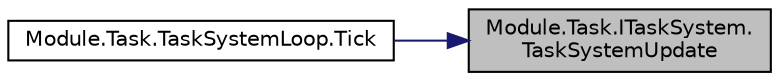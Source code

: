 digraph "Module.Task.ITaskSystem.TaskSystemUpdate"
{
 // LATEX_PDF_SIZE
  edge [fontname="Helvetica",fontsize="10",labelfontname="Helvetica",labelfontsize="10"];
  node [fontname="Helvetica",fontsize="10",shape=record];
  rankdir="RL";
  Node1 [label="Module.Task.ITaskSystem.\lTaskSystemUpdate",height=0.2,width=0.4,color="black", fillcolor="grey75", style="filled", fontcolor="black",tooltip=" "];
  Node1 -> Node2 [dir="back",color="midnightblue",fontsize="10",style="solid",fontname="Helvetica"];
  Node2 [label="Module.Task.TaskSystemLoop.Tick",height=0.2,width=0.4,color="black", fillcolor="white", style="filled",URL="$classModule_1_1Task_1_1TaskSystemLoop.html#a837880bf9093989c1a47aa365914b2eb",tooltip=" "];
}
